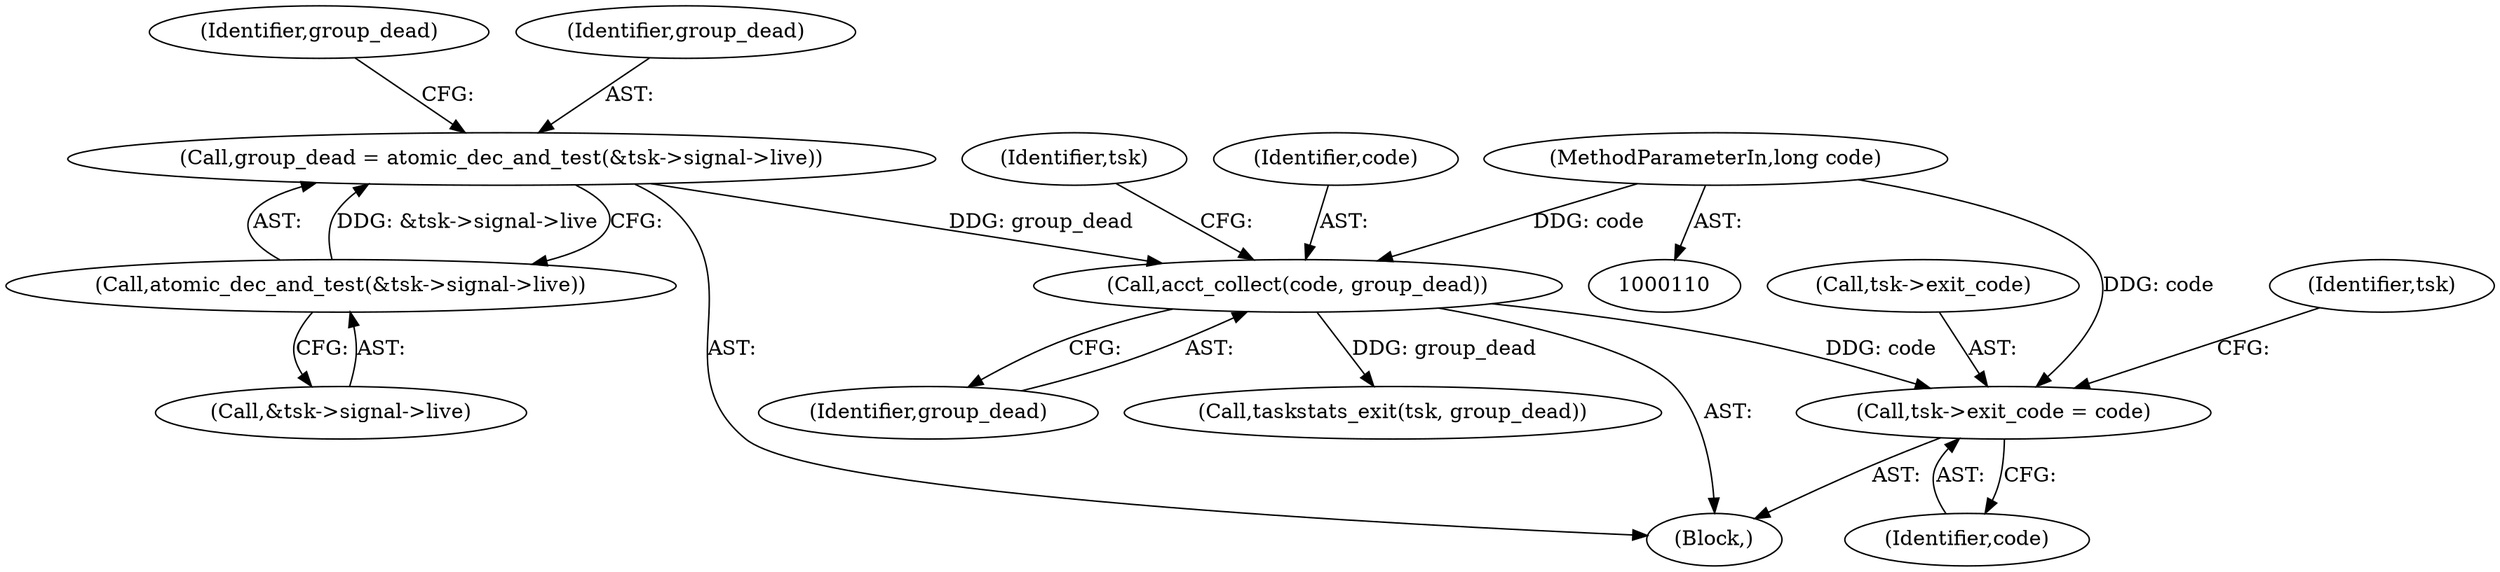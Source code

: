 digraph "0_linux_8141c7f3e7aee618312fa1c15109e1219de784a7@pointer" {
"1000239" [label="(Call,tsk->exit_code = code)"];
"1000212" [label="(Call,acct_collect(code, group_dead))"];
"1000111" [label="(MethodParameterIn,long code)"];
"1000189" [label="(Call,group_dead = atomic_dec_and_test(&tsk->signal->live))"];
"1000191" [label="(Call,atomic_dec_and_test(&tsk->signal->live))"];
"1000199" [label="(Identifier,group_dead)"];
"1000239" [label="(Call,tsk->exit_code = code)"];
"1000111" [label="(MethodParameterIn,long code)"];
"1000243" [label="(Identifier,code)"];
"1000112" [label="(Block,)"];
"1000214" [label="(Identifier,group_dead)"];
"1000212" [label="(Call,acct_collect(code, group_dead))"];
"1000218" [label="(Identifier,tsk)"];
"1000189" [label="(Call,group_dead = atomic_dec_and_test(&tsk->signal->live))"];
"1000240" [label="(Call,tsk->exit_code)"];
"1000245" [label="(Identifier,tsk)"];
"1000191" [label="(Call,atomic_dec_and_test(&tsk->signal->live))"];
"1000190" [label="(Identifier,group_dead)"];
"1000192" [label="(Call,&tsk->signal->live)"];
"1000244" [label="(Call,taskstats_exit(tsk, group_dead))"];
"1000213" [label="(Identifier,code)"];
"1000239" -> "1000112"  [label="AST: "];
"1000239" -> "1000243"  [label="CFG: "];
"1000240" -> "1000239"  [label="AST: "];
"1000243" -> "1000239"  [label="AST: "];
"1000245" -> "1000239"  [label="CFG: "];
"1000212" -> "1000239"  [label="DDG: code"];
"1000111" -> "1000239"  [label="DDG: code"];
"1000212" -> "1000112"  [label="AST: "];
"1000212" -> "1000214"  [label="CFG: "];
"1000213" -> "1000212"  [label="AST: "];
"1000214" -> "1000212"  [label="AST: "];
"1000218" -> "1000212"  [label="CFG: "];
"1000111" -> "1000212"  [label="DDG: code"];
"1000189" -> "1000212"  [label="DDG: group_dead"];
"1000212" -> "1000244"  [label="DDG: group_dead"];
"1000111" -> "1000110"  [label="AST: "];
"1000189" -> "1000112"  [label="AST: "];
"1000189" -> "1000191"  [label="CFG: "];
"1000190" -> "1000189"  [label="AST: "];
"1000191" -> "1000189"  [label="AST: "];
"1000199" -> "1000189"  [label="CFG: "];
"1000191" -> "1000189"  [label="DDG: &tsk->signal->live"];
"1000191" -> "1000192"  [label="CFG: "];
"1000192" -> "1000191"  [label="AST: "];
}
